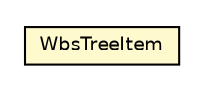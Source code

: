 #!/usr/local/bin/dot
#
# Class diagram 
# Generated by UMLGraph version R5_6 (http://www.umlgraph.org/)
#

digraph G {
	edge [fontname="Helvetica",fontsize=10,labelfontname="Helvetica",labelfontsize=10];
	node [fontname="Helvetica",fontsize=10,shape=plaintext];
	nodesep=0.25;
	ranksep=0.5;
	// net.ljcomputing.sr.fx.tree.item.WbsTreeItem
	c1655 [label=<<table title="net.ljcomputing.sr.fx.tree.item.WbsTreeItem" border="0" cellborder="1" cellspacing="0" cellpadding="2" port="p" bgcolor="lemonChiffon" href="./WbsTreeItem.html">
		<tr><td><table border="0" cellspacing="0" cellpadding="1">
<tr><td align="center" balign="center"> WbsTreeItem </td></tr>
		</table></td></tr>
		</table>>, URL="./WbsTreeItem.html", fontname="Helvetica", fontcolor="black", fontsize=9.0];
}


